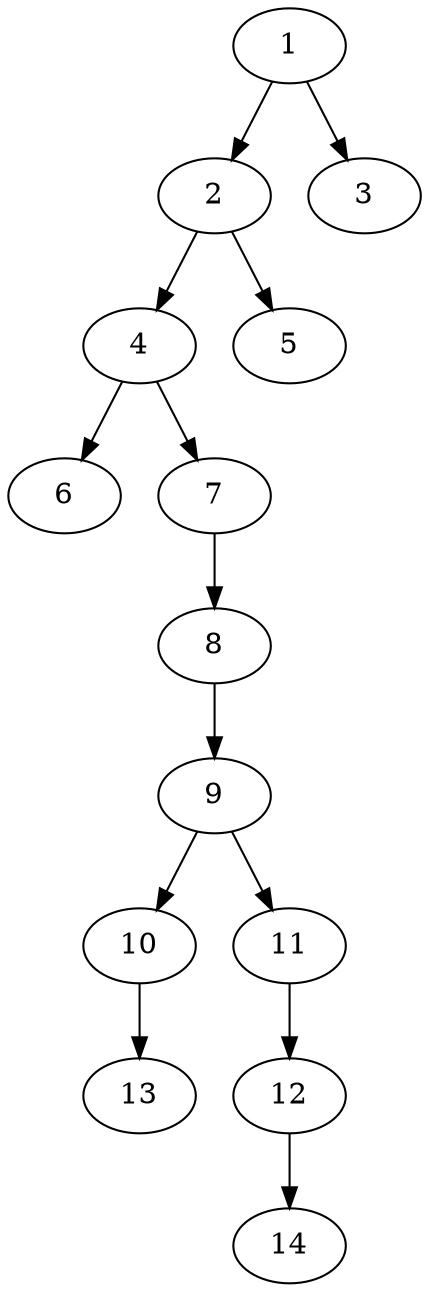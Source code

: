 // DAG (tier=1-easy, mode=compute, n=14, ccr=0.286, fat=0.411, density=0.378, regular=0.714, jump=0.025, mindata=262144, maxdata=2097152)
// DAG automatically generated by daggen at Sun Aug 24 16:33:32 2025
// /home/ermia/Project/Environments/daggen/bin/daggen --dot --ccr 0.286 --fat 0.411 --regular 0.714 --density 0.378 --jump 0.025 --mindata 262144 --maxdata 2097152 -n 14 
digraph G {
  1 [size="5823916697433669632", alpha="0.18", expect_size="2911958348716834816"]
  1 -> 2 [size ="25896043937792"]
  1 -> 3 [size ="25896043937792"]
  2 [size="551291844232573", alpha="0.16", expect_size="275645922116286"]
  2 -> 4 [size ="20440697274368"]
  2 -> 5 [size ="20440697274368"]
  3 [size="328494641765004", alpha="0.10", expect_size="164247320882502"]
  4 [size="452286841488711", alpha="0.11", expect_size="226143420744355"]
  4 -> 6 [size ="8813281280000"]
  4 -> 7 [size ="8813281280000"]
  5 [size="7329964352918781952", alpha="0.16", expect_size="3664982176459390976"]
  6 [size="333049462195134", alpha="0.10", expect_size="166524731097567"]
  7 [size="6377569805448249344", alpha="0.06", expect_size="3188784902724124672"]
  7 -> 8 [size ="27512293818368"]
  8 [size="6572450589848160", alpha="0.02", expect_size="3286225294924080"]
  8 -> 9 [size ="4005400936448"]
  9 [size="241485856694040", alpha="0.05", expect_size="120742928347020"]
  9 -> 10 [size ="12465144332288"]
  9 -> 11 [size ="12465144332288"]
  10 [size="1978660483732865024", alpha="0.18", expect_size="989330241866432512"]
  10 -> 13 [size ="12608715358208"]
  11 [size="6272504887376871424", alpha="0.06", expect_size="3136252443688435712"]
  11 -> 12 [size ="27209297297408"]
  12 [size="874483085957558", alpha="0.01", expect_size="437241542978779"]
  12 -> 14 [size ="1900657246208"]
  13 [size="19714169369221804", alpha="0.10", expect_size="9857084684610902"]
  14 [size="1070523818679730176", alpha="0.06", expect_size="535261909339865088"]
}